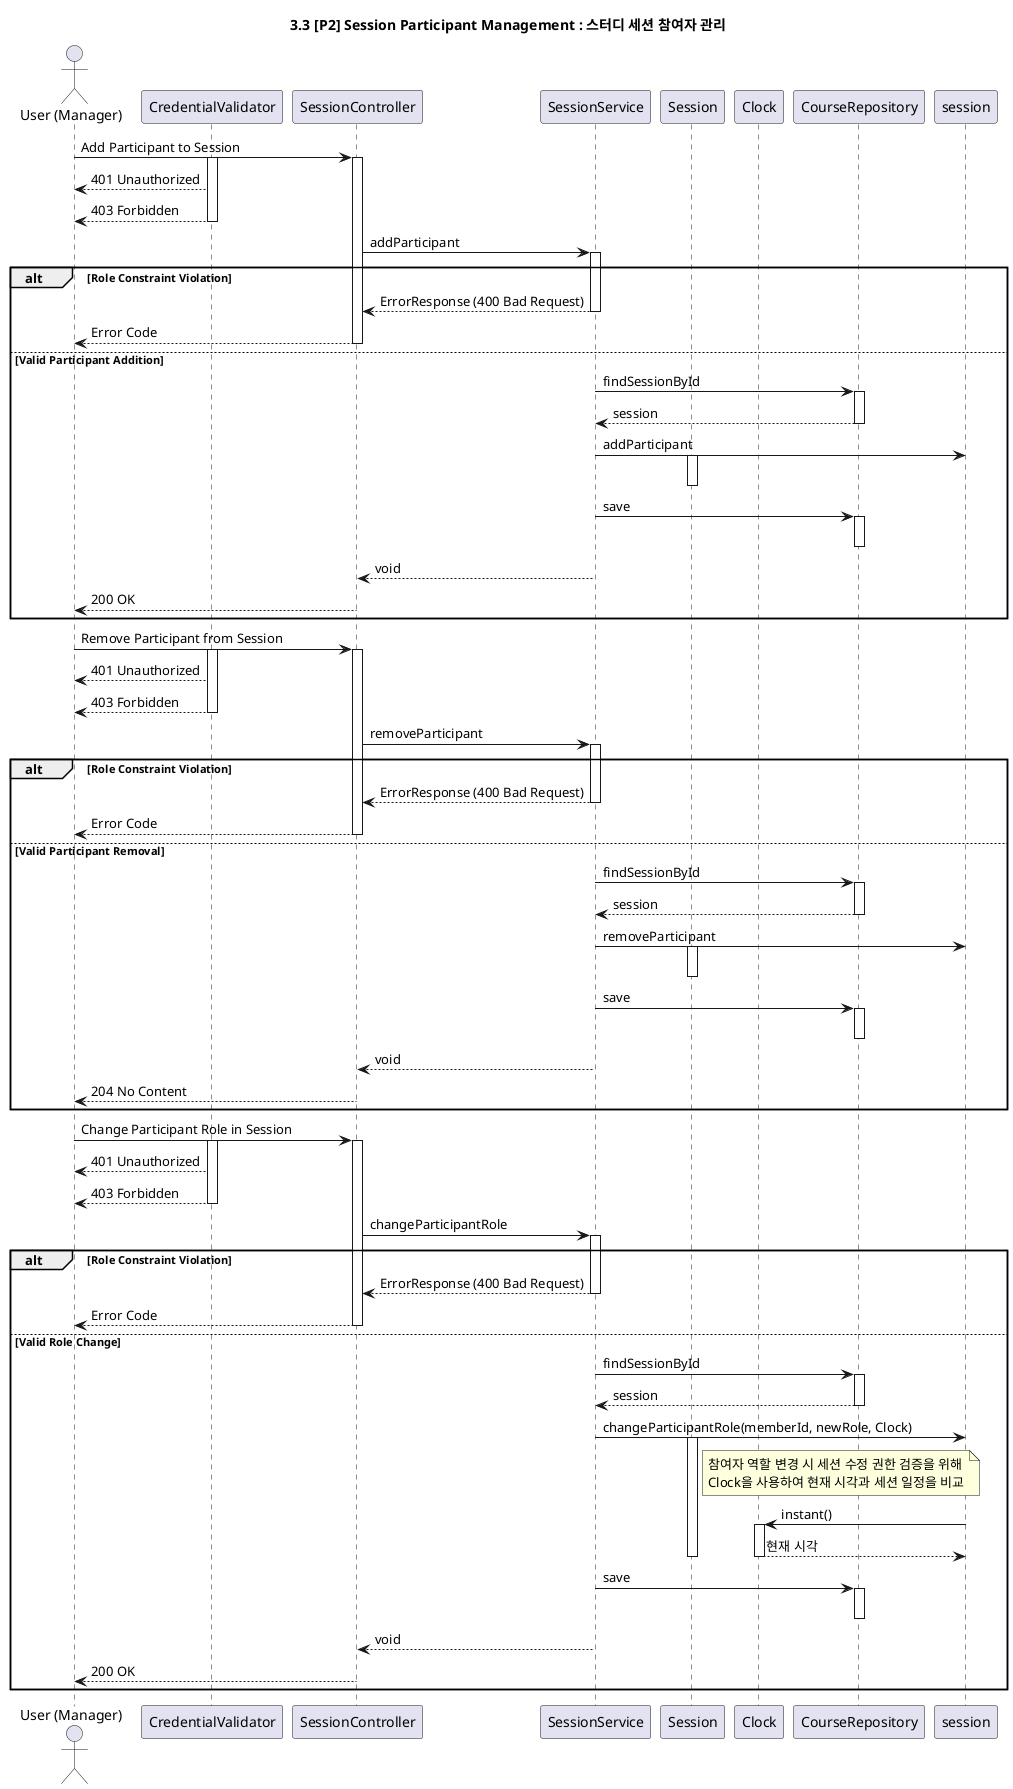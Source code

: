 @startuml

title 3.3 [P2] Session Participant Management : 스터디 세션 참여자 관리

actor "User (Manager)" as User
participant "CredentialValidator" as Validator
participant "SessionController" as Controller
participant "SessionService" as AppService
participant "Session" as SessionDomain
participant "Clock" as Clock
participant "CourseRepository" as Repository

User -> Controller: Add Participant to Session
activate Validator
activate Controller
Validator --> User: 401 Unauthorized
Validator --> User: 403 Forbidden
deactivate Validator

Controller -> AppService: addParticipant
activate AppService
alt Role Constraint Violation
    AppService --> Controller: ErrorResponse (400 Bad Request)
    deactivate AppService
    Controller --> User: Error Code
    deactivate Controller
else Valid Participant Addition

AppService -> Repository: findSessionById
activate Repository
Repository --> AppService: session
deactivate Repository

AppService -> session: addParticipant
activate SessionDomain
deactivate SessionDomain

AppService -> Repository: save
activate Repository
deactivate Repository

AppService --> Controller: void
deactivate AppService

Controller --> User: 200 OK
deactivate Controller

end

User -> Controller: Remove Participant from Session
activate Validator
activate Controller
Validator --> User: 401 Unauthorized
Validator --> User: 403 Forbidden
deactivate Validator

Controller -> AppService: removeParticipant
activate AppService
alt Role Constraint Violation
    AppService --> Controller: ErrorResponse (400 Bad Request)
    deactivate AppService
    Controller --> User: Error Code
    deactivate Controller
else Valid Participant Removal

AppService -> Repository: findSessionById
activate Repository
Repository --> AppService: session
deactivate Repository



AppService -> session: removeParticipant
activate SessionDomain
deactivate SessionDomain

AppService -> Repository: save
activate Repository
deactivate Repository


AppService --> Controller: void
deactivate AppService

Controller --> User: 204 No Content
deactivate Controller

end

User -> Controller: Change Participant Role in Session
activate Validator
activate Controller
Validator --> User: 401 Unauthorized
Validator --> User: 403 Forbidden
deactivate Validator

Controller -> AppService: changeParticipantRole
activate AppService

alt Role Constraint Violation
    AppService --> Controller: ErrorResponse (400 Bad Request)
    deactivate AppService
    Controller --> User: Error Code
    deactivate Controller

else Valid Role Change

AppService -> Repository: findSessionById
activate Repository
Repository --> AppService: session
deactivate Repository

AppService -> session: changeParticipantRole(memberId, newRole, Clock)
activate SessionDomain

note right of SessionDomain
  참여자 역할 변경 시 세션 수정 권한 검증을 위해
  Clock을 사용하여 현재 시각과 세션 일정을 비교
end note

session -> Clock: instant()
activate Clock
Clock --> session: 현재 시각
deactivate Clock

deactivate SessionDomain

AppService -> Repository: save
activate Repository
deactivate Repository

AppService --> Controller: void
deactivate AppService

Controller --> User: 200 OK
deactivate Controller

end

@enduml